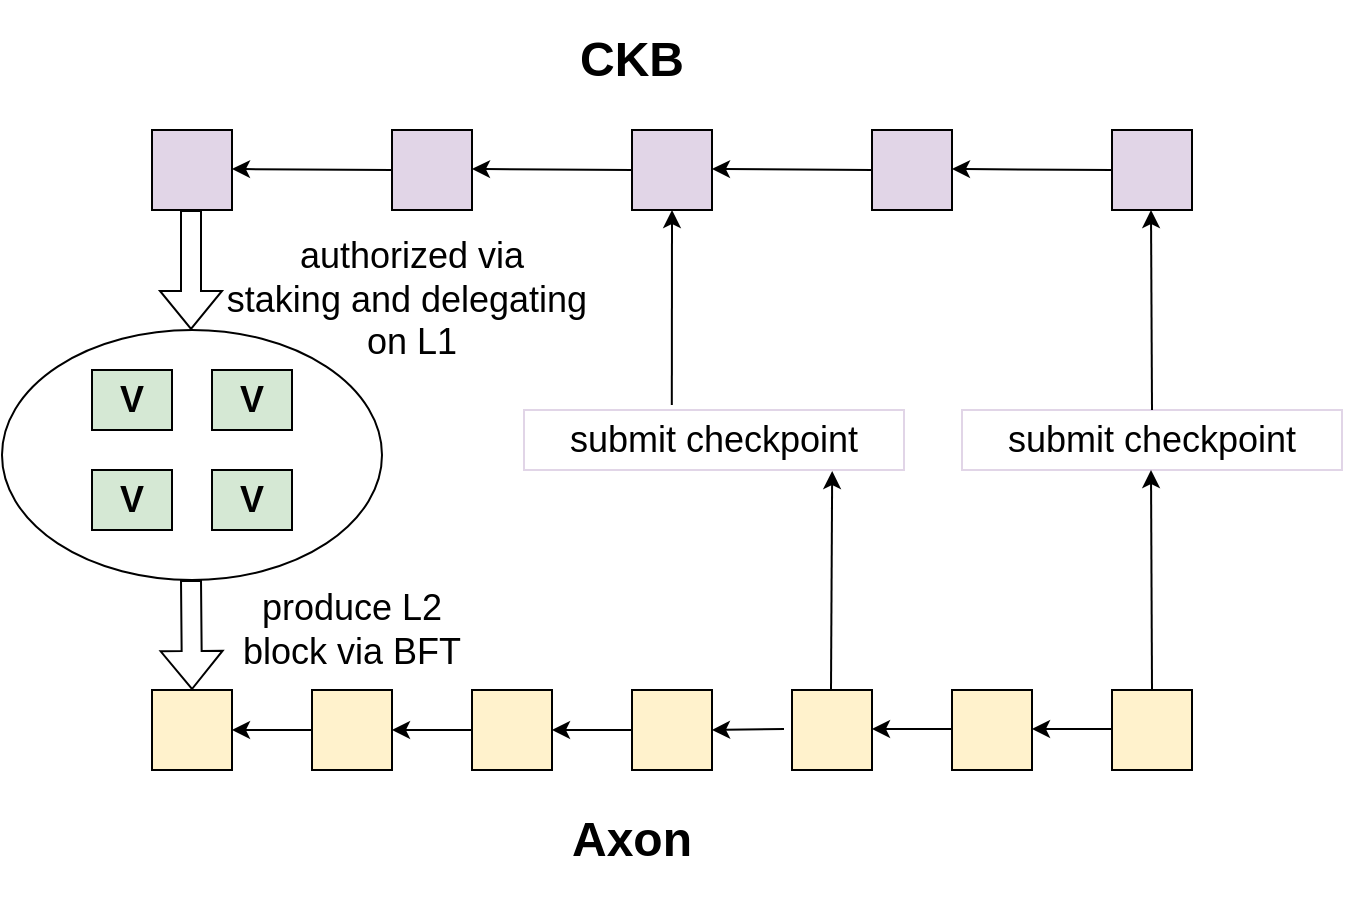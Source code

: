 <mxfile version="20.8.14" type="github">
  <diagram name="第 1 页" id="I_fAqlPjK8Y6YAbDZ6kA">
    <mxGraphModel dx="901" dy="826" grid="0" gridSize="10" guides="1" tooltips="1" connect="1" arrows="1" fold="1" page="0" pageScale="1" pageWidth="827" pageHeight="1169" math="0" shadow="0">
      <root>
        <mxCell id="0" />
        <mxCell id="1" parent="0" />
        <mxCell id="8pMM1Szp6b2bAWyBwY2U-20" value="" style="ellipse;whiteSpace=wrap;html=1;" vertex="1" parent="1">
          <mxGeometry x="5" y="160" width="190" height="125" as="geometry" />
        </mxCell>
        <mxCell id="8pMM1Szp6b2bAWyBwY2U-1" value="" style="whiteSpace=wrap;html=1;aspect=fixed;fillColor=#E1D5E7;" vertex="1" parent="1">
          <mxGeometry x="80" y="60" width="40" height="40" as="geometry" />
        </mxCell>
        <mxCell id="8pMM1Szp6b2bAWyBwY2U-2" value="" style="whiteSpace=wrap;html=1;aspect=fixed;fillColor=#E1D5E7;" vertex="1" parent="1">
          <mxGeometry x="320" y="60" width="40" height="40" as="geometry" />
        </mxCell>
        <mxCell id="8pMM1Szp6b2bAWyBwY2U-3" value="" style="whiteSpace=wrap;html=1;aspect=fixed;fillColor=#E1D5E7;" vertex="1" parent="1">
          <mxGeometry x="560" y="60" width="40" height="40" as="geometry" />
        </mxCell>
        <mxCell id="8pMM1Szp6b2bAWyBwY2U-4" value="" style="whiteSpace=wrap;html=1;aspect=fixed;fillColor=#E1D5E7;" vertex="1" parent="1">
          <mxGeometry x="200" y="60" width="40" height="40" as="geometry" />
        </mxCell>
        <mxCell id="8pMM1Szp6b2bAWyBwY2U-5" value="" style="whiteSpace=wrap;html=1;aspect=fixed;fillColor=#E1D5E7;" vertex="1" parent="1">
          <mxGeometry x="440" y="60" width="40" height="40" as="geometry" />
        </mxCell>
        <mxCell id="8pMM1Szp6b2bAWyBwY2U-9" value="" style="whiteSpace=wrap;html=1;aspect=fixed;fillColor=#FFF2CC;" vertex="1" parent="1">
          <mxGeometry x="560" y="340" width="40" height="40" as="geometry" />
        </mxCell>
        <mxCell id="8pMM1Szp6b2bAWyBwY2U-10" value="" style="whiteSpace=wrap;html=1;aspect=fixed;fillColor=#FFF2CC;" vertex="1" parent="1">
          <mxGeometry x="480" y="340" width="40" height="40" as="geometry" />
        </mxCell>
        <mxCell id="8pMM1Szp6b2bAWyBwY2U-11" value="" style="whiteSpace=wrap;html=1;aspect=fixed;fillColor=#FFF2CC;" vertex="1" parent="1">
          <mxGeometry x="400" y="340" width="40" height="40" as="geometry" />
        </mxCell>
        <mxCell id="8pMM1Szp6b2bAWyBwY2U-12" value="" style="whiteSpace=wrap;html=1;aspect=fixed;fillColor=#FFF2CC;" vertex="1" parent="1">
          <mxGeometry x="320" y="340" width="40" height="40" as="geometry" />
        </mxCell>
        <mxCell id="8pMM1Szp6b2bAWyBwY2U-13" value="" style="whiteSpace=wrap;html=1;aspect=fixed;fillColor=#FFF2CC;" vertex="1" parent="1">
          <mxGeometry x="240" y="340" width="40" height="40" as="geometry" />
        </mxCell>
        <mxCell id="8pMM1Szp6b2bAWyBwY2U-14" value="" style="whiteSpace=wrap;html=1;aspect=fixed;fillColor=#FFF2CC;" vertex="1" parent="1">
          <mxGeometry x="160" y="340" width="40" height="40" as="geometry" />
        </mxCell>
        <mxCell id="8pMM1Szp6b2bAWyBwY2U-15" value="" style="whiteSpace=wrap;html=1;aspect=fixed;fillColor=#FFF2CC;" vertex="1" parent="1">
          <mxGeometry x="80" y="340" width="40" height="40" as="geometry" />
        </mxCell>
        <mxCell id="8pMM1Szp6b2bAWyBwY2U-16" value="&lt;h3&gt;&lt;font style=&quot;font-size: 18px;&quot;&gt;V&lt;/font&gt;&lt;/h3&gt;" style="rounded=0;whiteSpace=wrap;html=1;fillColor=#D5E8D4;" vertex="1" parent="1">
          <mxGeometry x="50" y="180" width="40" height="30" as="geometry" />
        </mxCell>
        <mxCell id="8pMM1Szp6b2bAWyBwY2U-17" value="&lt;h3 style=&quot;border-color: var(--border-color);&quot;&gt;&lt;font style=&quot;border-color: var(--border-color); font-size: 18px;&quot;&gt;V&lt;/font&gt;&lt;/h3&gt;" style="rounded=0;whiteSpace=wrap;html=1;fillColor=#D5E8D4;" vertex="1" parent="1">
          <mxGeometry x="110" y="180" width="40" height="30" as="geometry" />
        </mxCell>
        <mxCell id="8pMM1Szp6b2bAWyBwY2U-18" value="&lt;h3 style=&quot;border-color: var(--border-color);&quot;&gt;&lt;font style=&quot;border-color: var(--border-color); font-size: 18px;&quot;&gt;V&lt;/font&gt;&lt;/h3&gt;" style="rounded=0;whiteSpace=wrap;html=1;fillColor=#D5E8D4;" vertex="1" parent="1">
          <mxGeometry x="110" y="230" width="40" height="30" as="geometry" />
        </mxCell>
        <mxCell id="8pMM1Szp6b2bAWyBwY2U-19" value="&lt;h3 style=&quot;border-color: var(--border-color);&quot;&gt;&lt;font style=&quot;border-color: var(--border-color); font-size: 18px;&quot;&gt;V&lt;/font&gt;&lt;/h3&gt;" style="rounded=0;whiteSpace=wrap;html=1;fillColor=#D5E8D4;" vertex="1" parent="1">
          <mxGeometry x="50" y="230" width="40" height="30" as="geometry" />
        </mxCell>
        <mxCell id="8pMM1Szp6b2bAWyBwY2U-21" value="" style="shape=flexArrow;endArrow=classic;html=1;rounded=0;" edge="1" parent="1">
          <mxGeometry width="50" height="50" relative="1" as="geometry">
            <mxPoint x="99.5" y="100" as="sourcePoint" />
            <mxPoint x="99.5" y="160" as="targetPoint" />
          </mxGeometry>
        </mxCell>
        <mxCell id="8pMM1Szp6b2bAWyBwY2U-22" value="" style="shape=flexArrow;endArrow=classic;html=1;rounded=0;" edge="1" parent="1">
          <mxGeometry width="50" height="50" relative="1" as="geometry">
            <mxPoint x="99.5" y="285" as="sourcePoint" />
            <mxPoint x="100" y="340" as="targetPoint" />
          </mxGeometry>
        </mxCell>
        <mxCell id="8pMM1Szp6b2bAWyBwY2U-23" value="&lt;h2&gt;&lt;font style=&quot;font-size: 24px;&quot;&gt;CKB&lt;/font&gt;&lt;/h2&gt;" style="text;strokeColor=none;align=center;fillColor=none;html=1;verticalAlign=middle;whiteSpace=wrap;rounded=0;shadow=1;" vertex="1" parent="1">
          <mxGeometry x="290" y="10" width="60" height="30" as="geometry" />
        </mxCell>
        <mxCell id="8pMM1Szp6b2bAWyBwY2U-24" value="&lt;h2&gt;&lt;font style=&quot;font-size: 24px;&quot;&gt;Axon&lt;/font&gt;&lt;/h2&gt;" style="text;strokeColor=none;align=center;fillColor=none;html=1;verticalAlign=middle;whiteSpace=wrap;rounded=0;shadow=1;" vertex="1" parent="1">
          <mxGeometry x="290" y="400" width="60" height="30" as="geometry" />
        </mxCell>
        <mxCell id="8pMM1Szp6b2bAWyBwY2U-25" value="authorized via&lt;br&gt;staking and delegating&amp;nbsp;&lt;br&gt;on L1" style="text;strokeColor=none;align=center;fillColor=none;html=1;verticalAlign=middle;whiteSpace=wrap;rounded=0;fontSize=18;" vertex="1" parent="1">
          <mxGeometry x="90" y="110" width="240" height="70" as="geometry" />
        </mxCell>
        <mxCell id="8pMM1Szp6b2bAWyBwY2U-26" value="produce L2&lt;br&gt;block via BFT" style="text;strokeColor=none;align=center;fillColor=none;html=1;verticalAlign=middle;whiteSpace=wrap;rounded=0;fontSize=18;" vertex="1" parent="1">
          <mxGeometry x="100" y="285" width="160" height="50" as="geometry" />
        </mxCell>
        <mxCell id="8pMM1Szp6b2bAWyBwY2U-27" value="submit checkpoint" style="text;strokeColor=#E1D5E7;align=center;fillColor=none;html=1;verticalAlign=middle;whiteSpace=wrap;rounded=0;fontSize=18;" vertex="1" parent="1">
          <mxGeometry x="266" y="200" width="190" height="30" as="geometry" />
        </mxCell>
        <mxCell id="8pMM1Szp6b2bAWyBwY2U-28" value="submit checkpoint" style="text;strokeColor=#E1D5E7;align=center;fillColor=none;html=1;verticalAlign=middle;whiteSpace=wrap;rounded=0;fontSize=18;" vertex="1" parent="1">
          <mxGeometry x="485" y="200" width="190" height="30" as="geometry" />
        </mxCell>
        <mxCell id="8pMM1Szp6b2bAWyBwY2U-29" value="" style="endArrow=classic;html=1;rounded=0;fontSize=18;entryX=0.5;entryY=1;entryDx=0;entryDy=0;exitX=0.389;exitY=-0.083;exitDx=0;exitDy=0;exitPerimeter=0;fillColor=#54E3FF;" edge="1" parent="1" source="8pMM1Szp6b2bAWyBwY2U-27" target="8pMM1Szp6b2bAWyBwY2U-2">
          <mxGeometry width="50" height="50" relative="1" as="geometry">
            <mxPoint x="340" y="190" as="sourcePoint" />
            <mxPoint x="420" y="140" as="targetPoint" />
          </mxGeometry>
        </mxCell>
        <mxCell id="8pMM1Szp6b2bAWyBwY2U-30" value="" style="endArrow=classic;html=1;rounded=0;fontSize=18;entryX=0.811;entryY=1.017;entryDx=0;entryDy=0;entryPerimeter=0;" edge="1" parent="1" target="8pMM1Szp6b2bAWyBwY2U-27">
          <mxGeometry width="50" height="50" relative="1" as="geometry">
            <mxPoint x="419.5" y="340" as="sourcePoint" />
            <mxPoint x="419.5" y="250" as="targetPoint" />
          </mxGeometry>
        </mxCell>
        <mxCell id="8pMM1Szp6b2bAWyBwY2U-31" value="" style="endArrow=classic;html=1;rounded=0;fontSize=18;entryX=0.5;entryY=1;entryDx=0;entryDy=0;exitX=0.5;exitY=0;exitDx=0;exitDy=0;" edge="1" parent="1" source="8pMM1Szp6b2bAWyBwY2U-28">
          <mxGeometry width="50" height="50" relative="1" as="geometry">
            <mxPoint x="579.5" y="190" as="sourcePoint" />
            <mxPoint x="579.5" y="100" as="targetPoint" />
          </mxGeometry>
        </mxCell>
        <mxCell id="8pMM1Szp6b2bAWyBwY2U-32" value="" style="endArrow=classic;html=1;rounded=0;fontSize=18;entryX=0.5;entryY=1;entryDx=0;entryDy=0;exitX=0.5;exitY=0;exitDx=0;exitDy=0;" edge="1" parent="1" source="8pMM1Szp6b2bAWyBwY2U-9">
          <mxGeometry width="50" height="50" relative="1" as="geometry">
            <mxPoint x="580" y="330" as="sourcePoint" />
            <mxPoint x="579.5" y="230" as="targetPoint" />
          </mxGeometry>
        </mxCell>
        <mxCell id="8pMM1Szp6b2bAWyBwY2U-34" value="" style="endArrow=classic;html=1;rounded=0;fontSize=18;fillColor=#54E3FF;exitX=0;exitY=0.5;exitDx=0;exitDy=0;" edge="1" parent="1" source="8pMM1Szp6b2bAWyBwY2U-4">
          <mxGeometry width="50" height="50" relative="1" as="geometry">
            <mxPoint x="180" y="79.5" as="sourcePoint" />
            <mxPoint x="120" y="79.5" as="targetPoint" />
          </mxGeometry>
        </mxCell>
        <mxCell id="8pMM1Szp6b2bAWyBwY2U-35" value="" style="endArrow=classic;html=1;rounded=0;fontSize=18;fillColor=#54E3FF;exitX=0;exitY=0.5;exitDx=0;exitDy=0;" edge="1" parent="1">
          <mxGeometry width="50" height="50" relative="1" as="geometry">
            <mxPoint x="320" y="80" as="sourcePoint" />
            <mxPoint x="240" y="79.5" as="targetPoint" />
          </mxGeometry>
        </mxCell>
        <mxCell id="8pMM1Szp6b2bAWyBwY2U-36" value="" style="endArrow=classic;html=1;rounded=0;fontSize=18;fillColor=#54E3FF;exitX=0;exitY=0.5;exitDx=0;exitDy=0;" edge="1" parent="1">
          <mxGeometry width="50" height="50" relative="1" as="geometry">
            <mxPoint x="440" y="80" as="sourcePoint" />
            <mxPoint x="360" y="79.5" as="targetPoint" />
          </mxGeometry>
        </mxCell>
        <mxCell id="8pMM1Szp6b2bAWyBwY2U-37" value="" style="endArrow=classic;html=1;rounded=0;fontSize=18;fillColor=#54E3FF;exitX=0;exitY=0.5;exitDx=0;exitDy=0;" edge="1" parent="1">
          <mxGeometry width="50" height="50" relative="1" as="geometry">
            <mxPoint x="560" y="80" as="sourcePoint" />
            <mxPoint x="480" y="79.5" as="targetPoint" />
          </mxGeometry>
        </mxCell>
        <mxCell id="8pMM1Szp6b2bAWyBwY2U-38" value="" style="endArrow=classic;html=1;rounded=0;fontSize=18;fillColor=#54E3FF;" edge="1" parent="1">
          <mxGeometry width="50" height="50" relative="1" as="geometry">
            <mxPoint x="560" y="359.5" as="sourcePoint" />
            <mxPoint x="520" y="359.5" as="targetPoint" />
          </mxGeometry>
        </mxCell>
        <mxCell id="8pMM1Szp6b2bAWyBwY2U-40" value="" style="endArrow=classic;html=1;rounded=0;fontSize=18;fillColor=#54E3FF;" edge="1" parent="1">
          <mxGeometry width="50" height="50" relative="1" as="geometry">
            <mxPoint x="480" y="359.5" as="sourcePoint" />
            <mxPoint x="440" y="359.5" as="targetPoint" />
          </mxGeometry>
        </mxCell>
        <mxCell id="8pMM1Szp6b2bAWyBwY2U-46" value="" style="endArrow=classic;html=1;rounded=0;fontSize=18;fillColor=#54E3FF;entryX=1;entryY=0.5;entryDx=0;entryDy=0;" edge="1" parent="1" target="8pMM1Szp6b2bAWyBwY2U-12">
          <mxGeometry width="50" height="50" relative="1" as="geometry">
            <mxPoint x="396" y="359.5" as="sourcePoint" />
            <mxPoint x="326" y="359.5" as="targetPoint" />
          </mxGeometry>
        </mxCell>
        <mxCell id="8pMM1Szp6b2bAWyBwY2U-47" value="" style="endArrow=classic;html=1;rounded=0;fontSize=18;fillColor=#54E3FF;exitX=0;exitY=0.5;exitDx=0;exitDy=0;" edge="1" parent="1">
          <mxGeometry width="50" height="50" relative="1" as="geometry">
            <mxPoint x="320" y="360" as="sourcePoint" />
            <mxPoint x="280" y="360" as="targetPoint" />
          </mxGeometry>
        </mxCell>
        <mxCell id="8pMM1Szp6b2bAWyBwY2U-48" value="" style="endArrow=classic;html=1;rounded=0;fontSize=18;fillColor=#54E3FF;" edge="1" parent="1">
          <mxGeometry width="50" height="50" relative="1" as="geometry">
            <mxPoint x="240" y="360" as="sourcePoint" />
            <mxPoint x="200" y="360" as="targetPoint" />
          </mxGeometry>
        </mxCell>
        <mxCell id="8pMM1Szp6b2bAWyBwY2U-49" value="" style="endArrow=classic;html=1;rounded=0;fontSize=18;fillColor=#54E3FF;" edge="1" parent="1">
          <mxGeometry width="50" height="50" relative="1" as="geometry">
            <mxPoint x="160" y="360" as="sourcePoint" />
            <mxPoint x="120" y="360" as="targetPoint" />
          </mxGeometry>
        </mxCell>
      </root>
    </mxGraphModel>
  </diagram>
</mxfile>
